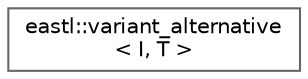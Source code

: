 digraph "类继承关系图"
{
 // LATEX_PDF_SIZE
  bgcolor="transparent";
  edge [fontname=Helvetica,fontsize=10,labelfontname=Helvetica,labelfontsize=10];
  node [fontname=Helvetica,fontsize=10,shape=box,height=0.2,width=0.4];
  rankdir="LR";
  Node0 [id="Node000000",label="eastl::variant_alternative\l\< I, T \>",height=0.2,width=0.4,color="grey40", fillcolor="white", style="filled",URL="$structeastl_1_1variant__alternative.html",tooltip=" "];
}
